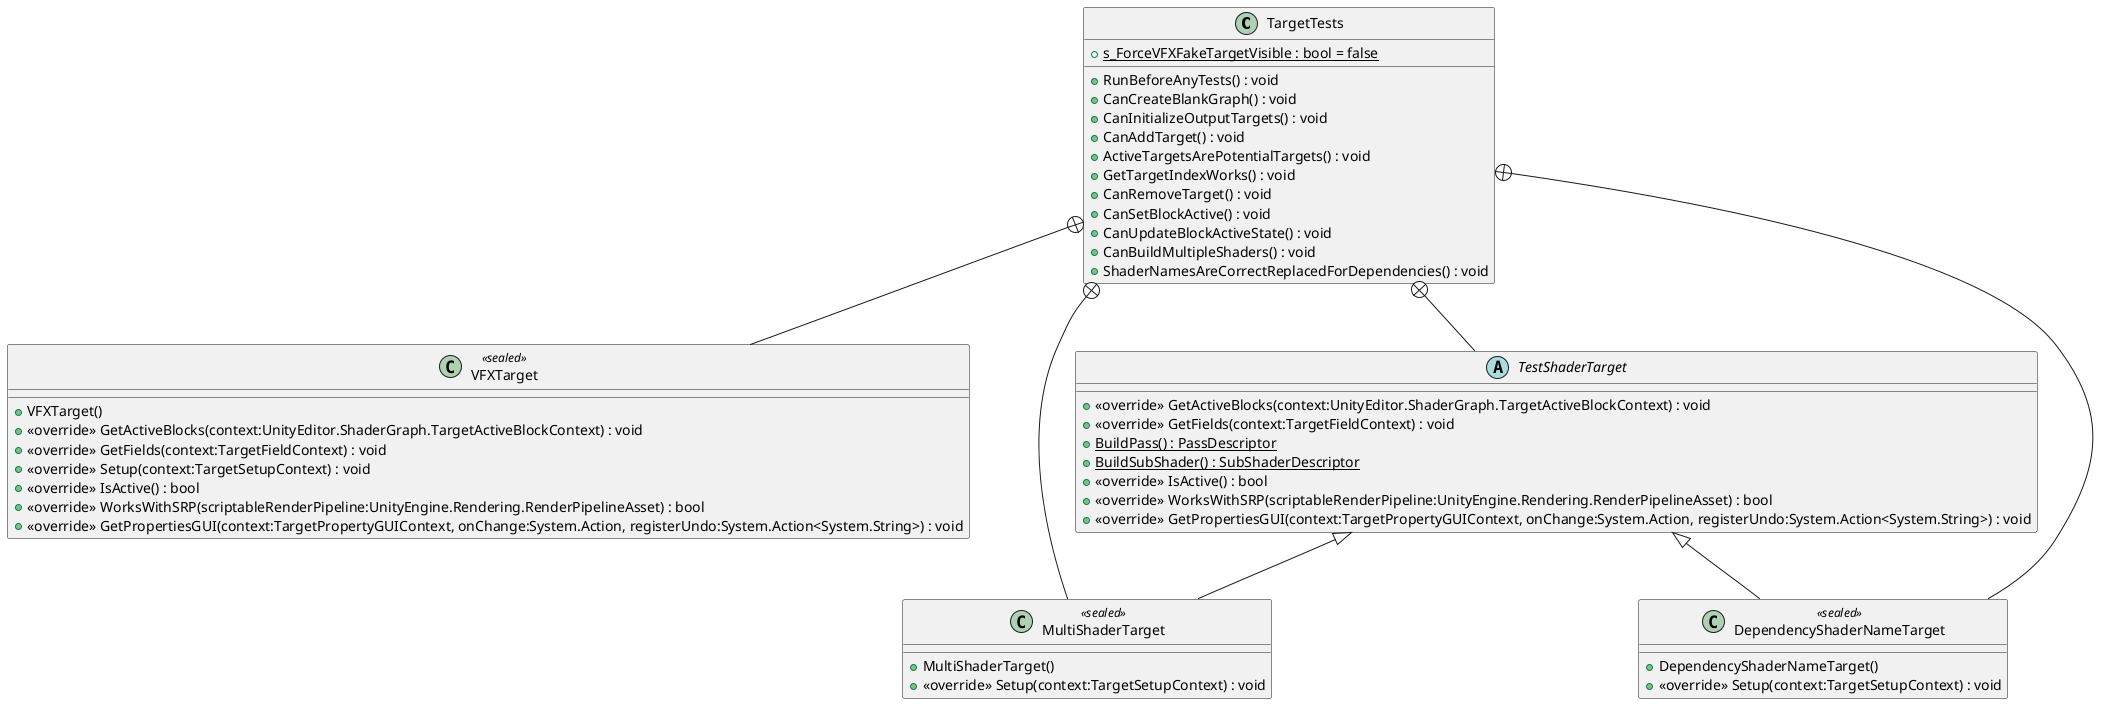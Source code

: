 @startuml
class TargetTests {
    + RunBeforeAnyTests() : void
    + CanCreateBlankGraph() : void
    + {static} s_ForceVFXFakeTargetVisible : bool = false
    + CanInitializeOutputTargets() : void
    + CanAddTarget() : void
    + ActiveTargetsArePotentialTargets() : void
    + GetTargetIndexWorks() : void
    + CanRemoveTarget() : void
    + CanSetBlockActive() : void
    + CanUpdateBlockActiveState() : void
    + CanBuildMultipleShaders() : void
    + ShaderNamesAreCorrectReplacedForDependencies() : void
}
class VFXTarget <<sealed>> {
    + VFXTarget()
    + <<override>> GetActiveBlocks(context:UnityEditor.ShaderGraph.TargetActiveBlockContext) : void
    + <<override>> GetFields(context:TargetFieldContext) : void
    + <<override>> Setup(context:TargetSetupContext) : void
    + <<override>> IsActive() : bool
    + <<override>> WorksWithSRP(scriptableRenderPipeline:UnityEngine.Rendering.RenderPipelineAsset) : bool
    + <<override>> GetPropertiesGUI(context:TargetPropertyGUIContext, onChange:System.Action, registerUndo:System.Action<System.String>) : void
}
abstract class TestShaderTarget {
    + <<override>> GetActiveBlocks(context:UnityEditor.ShaderGraph.TargetActiveBlockContext) : void
    + <<override>> GetFields(context:TargetFieldContext) : void
    + {static} BuildPass() : PassDescriptor
    + {static} BuildSubShader() : SubShaderDescriptor
    + <<override>> IsActive() : bool
    + <<override>> WorksWithSRP(scriptableRenderPipeline:UnityEngine.Rendering.RenderPipelineAsset) : bool
    + <<override>> GetPropertiesGUI(context:TargetPropertyGUIContext, onChange:System.Action, registerUndo:System.Action<System.String>) : void
}
class MultiShaderTarget <<sealed>> {
    + MultiShaderTarget()
    + <<override>> Setup(context:TargetSetupContext) : void
}
class DependencyShaderNameTarget <<sealed>> {
    + DependencyShaderNameTarget()
    + <<override>> Setup(context:TargetSetupContext) : void
}
TargetTests +-- VFXTarget
TargetTests +-- TestShaderTarget
TargetTests +-- MultiShaderTarget
TestShaderTarget <|-- MultiShaderTarget
TargetTests +-- DependencyShaderNameTarget
TestShaderTarget <|-- DependencyShaderNameTarget
@enduml
